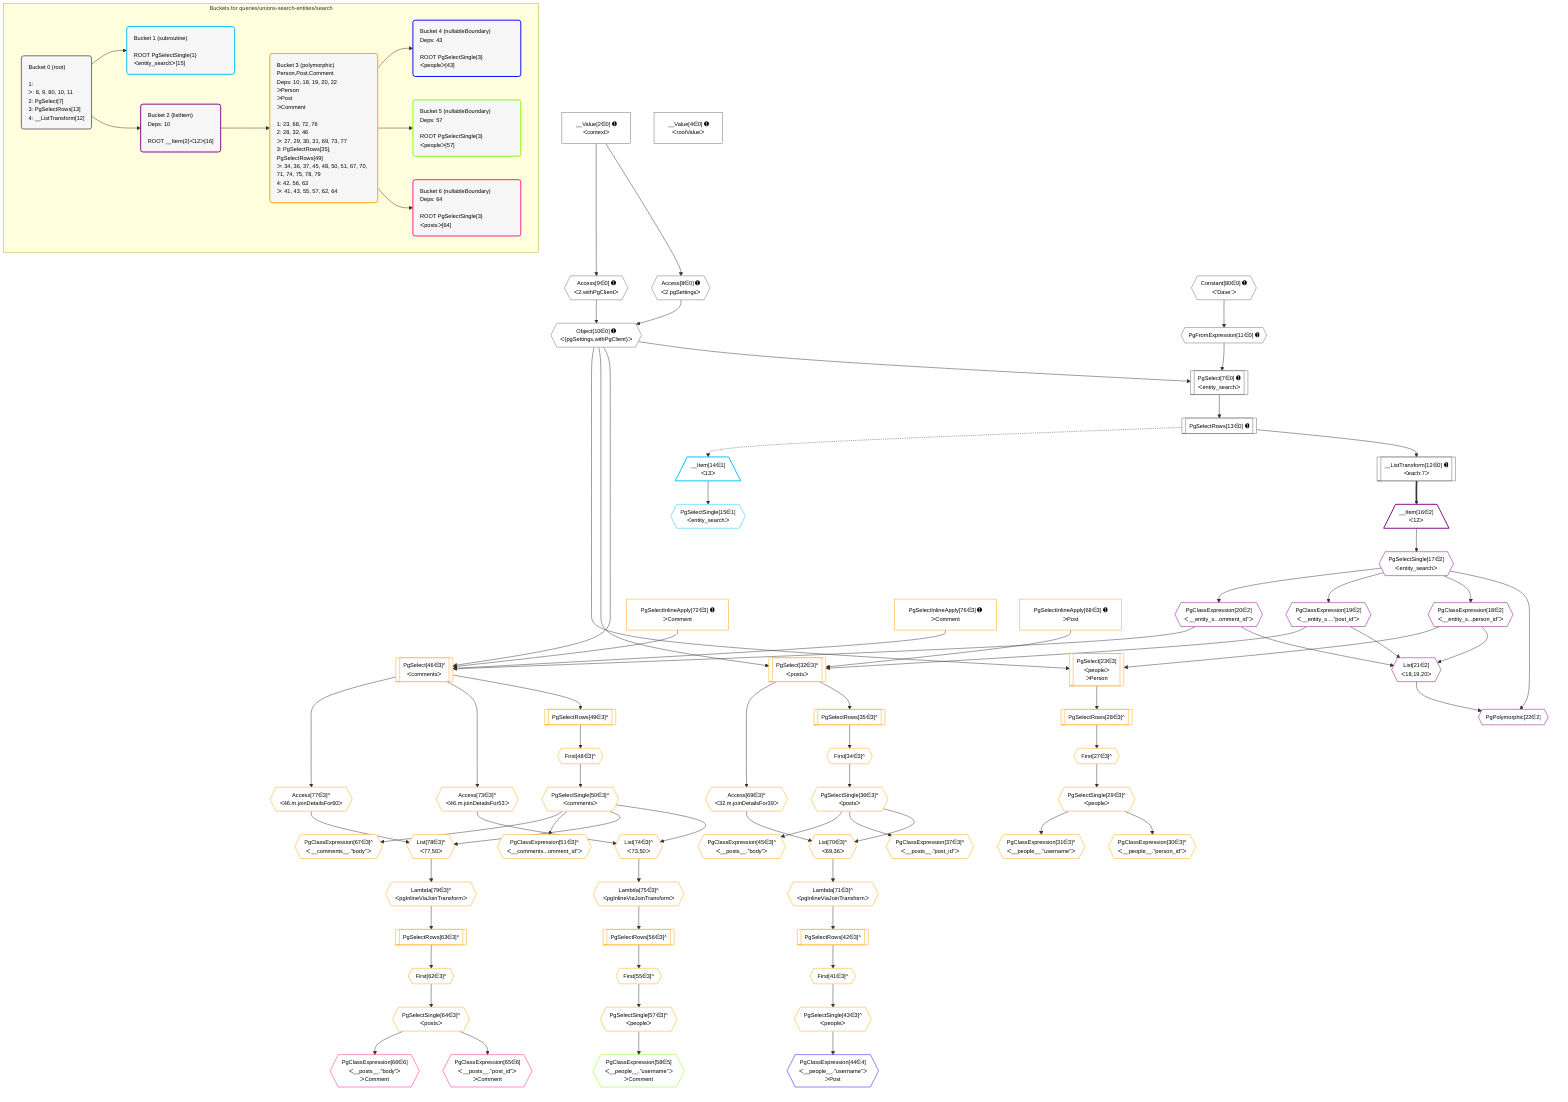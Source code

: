 %%{init: {'themeVariables': { 'fontSize': '12px'}}}%%
graph TD
    classDef path fill:#eee,stroke:#000,color:#000
    classDef plan fill:#fff,stroke-width:1px,color:#000
    classDef itemplan fill:#fff,stroke-width:2px,color:#000
    classDef unbatchedplan fill:#dff,stroke-width:1px,color:#000
    classDef sideeffectplan fill:#fcc,stroke-width:2px,color:#000
    classDef bucket fill:#f6f6f6,color:#000,stroke-width:2px,text-align:left


    %% plan dependencies
    PgSelect7[["PgSelect[7∈0] ➊<br />ᐸentity_searchᐳ"]]:::plan
    Object10{{"Object[10∈0] ➊<br />ᐸ{pgSettings,withPgClient}ᐳ"}}:::plan
    PgFromExpression11{{"PgFromExpression[11∈0] ➊"}}:::plan
    Object10 & PgFromExpression11 --> PgSelect7
    Access8{{"Access[8∈0] ➊<br />ᐸ2.pgSettingsᐳ"}}:::plan
    Access9{{"Access[9∈0] ➊<br />ᐸ2.withPgClientᐳ"}}:::plan
    Access8 & Access9 --> Object10
    __Value2["__Value[2∈0] ➊<br />ᐸcontextᐳ"]:::plan
    __Value2 --> Access8
    __Value2 --> Access9
    Constant80{{"Constant[80∈0] ➊<br />ᐸ'Dave'ᐳ"}}:::plan
    Constant80 --> PgFromExpression11
    __ListTransform12[["__ListTransform[12∈0] ➊<br />ᐸeach:7ᐳ"]]:::plan
    PgSelectRows13[["PgSelectRows[13∈0] ➊"]]:::plan
    PgSelectRows13 --> __ListTransform12
    PgSelect7 --> PgSelectRows13
    __Value4["__Value[4∈0] ➊<br />ᐸrootValueᐳ"]:::plan
    __Item14[/"__Item[14∈1]<br />ᐸ13ᐳ"\]:::itemplan
    PgSelectRows13 -.-> __Item14
    PgSelectSingle15{{"PgSelectSingle[15∈1]<br />ᐸentity_searchᐳ"}}:::plan
    __Item14 --> PgSelectSingle15
    List21{{"List[21∈2]<br />ᐸ18,19,20ᐳ"}}:::plan
    PgClassExpression18{{"PgClassExpression[18∈2]<br />ᐸ__entity_s...person_id”ᐳ"}}:::plan
    PgClassExpression19{{"PgClassExpression[19∈2]<br />ᐸ__entity_s....”post_id”ᐳ"}}:::plan
    PgClassExpression20{{"PgClassExpression[20∈2]<br />ᐸ__entity_s...omment_id”ᐳ"}}:::plan
    PgClassExpression18 & PgClassExpression19 & PgClassExpression20 --> List21
    PgPolymorphic22{{"PgPolymorphic[22∈2]"}}:::plan
    PgSelectSingle17{{"PgSelectSingle[17∈2]<br />ᐸentity_searchᐳ"}}:::plan
    PgSelectSingle17 & List21 --> PgPolymorphic22
    __Item16[/"__Item[16∈2]<br />ᐸ12ᐳ"\]:::itemplan
    __ListTransform12 ==> __Item16
    __Item16 --> PgSelectSingle17
    PgSelectSingle17 --> PgClassExpression18
    PgSelectSingle17 --> PgClassExpression19
    PgSelectSingle17 --> PgClassExpression20
    PgSelect46[["PgSelect[46∈3]^<br />ᐸcommentsᐳ"]]:::plan
    PgSelectInlineApply72["PgSelectInlineApply[72∈3] ➊<br />ᐳComment"]:::plan
    PgSelectInlineApply76["PgSelectInlineApply[76∈3] ➊<br />ᐳComment"]:::plan
    Object10 & PgClassExpression20 & PgSelectInlineApply72 & PgSelectInlineApply76 --> PgSelect46
    PgSelect32[["PgSelect[32∈3]^<br />ᐸpostsᐳ"]]:::plan
    PgSelectInlineApply68["PgSelectInlineApply[68∈3] ➊<br />ᐳPost"]:::plan
    Object10 & PgClassExpression19 & PgSelectInlineApply68 --> PgSelect32
    PgSelect23[["PgSelect[23∈3]<br />ᐸpeopleᐳ<br />ᐳPerson"]]:::plan
    Object10 & PgClassExpression18 --> PgSelect23
    List70{{"List[70∈3]^<br />ᐸ69,36ᐳ"}}:::plan
    Access69{{"Access[69∈3]^<br />ᐸ32.m.joinDetailsFor39ᐳ"}}:::plan
    PgSelectSingle36{{"PgSelectSingle[36∈3]^<br />ᐸpostsᐳ"}}:::plan
    Access69 & PgSelectSingle36 --> List70
    List74{{"List[74∈3]^<br />ᐸ73,50ᐳ"}}:::plan
    Access73{{"Access[73∈3]^<br />ᐸ46.m.joinDetailsFor53ᐳ"}}:::plan
    PgSelectSingle50{{"PgSelectSingle[50∈3]^<br />ᐸcommentsᐳ"}}:::plan
    Access73 & PgSelectSingle50 --> List74
    List78{{"List[78∈3]^<br />ᐸ77,50ᐳ"}}:::plan
    Access77{{"Access[77∈3]^<br />ᐸ46.m.joinDetailsFor60ᐳ"}}:::plan
    Access77 & PgSelectSingle50 --> List78
    First27{{"First[27∈3]^"}}:::plan
    PgSelectRows28[["PgSelectRows[28∈3]^"]]:::plan
    PgSelectRows28 --> First27
    PgSelect23 --> PgSelectRows28
    PgSelectSingle29{{"PgSelectSingle[29∈3]^<br />ᐸpeopleᐳ"}}:::plan
    First27 --> PgSelectSingle29
    PgClassExpression30{{"PgClassExpression[30∈3]^<br />ᐸ__people__.”person_id”ᐳ"}}:::plan
    PgSelectSingle29 --> PgClassExpression30
    PgClassExpression31{{"PgClassExpression[31∈3]^<br />ᐸ__people__.”username”ᐳ"}}:::plan
    PgSelectSingle29 --> PgClassExpression31
    First34{{"First[34∈3]^"}}:::plan
    PgSelectRows35[["PgSelectRows[35∈3]^"]]:::plan
    PgSelectRows35 --> First34
    PgSelect32 --> PgSelectRows35
    First34 --> PgSelectSingle36
    PgClassExpression37{{"PgClassExpression[37∈3]^<br />ᐸ__posts__.”post_id”ᐳ"}}:::plan
    PgSelectSingle36 --> PgClassExpression37
    First41{{"First[41∈3]^"}}:::plan
    PgSelectRows42[["PgSelectRows[42∈3]^"]]:::plan
    PgSelectRows42 --> First41
    Lambda71{{"Lambda[71∈3]^<br />ᐸpgInlineViaJoinTransformᐳ"}}:::plan
    Lambda71 --> PgSelectRows42
    PgSelectSingle43{{"PgSelectSingle[43∈3]^<br />ᐸpeopleᐳ"}}:::plan
    First41 --> PgSelectSingle43
    PgClassExpression45{{"PgClassExpression[45∈3]^<br />ᐸ__posts__.”body”ᐳ"}}:::plan
    PgSelectSingle36 --> PgClassExpression45
    First48{{"First[48∈3]^"}}:::plan
    PgSelectRows49[["PgSelectRows[49∈3]^"]]:::plan
    PgSelectRows49 --> First48
    PgSelect46 --> PgSelectRows49
    First48 --> PgSelectSingle50
    PgClassExpression51{{"PgClassExpression[51∈3]^<br />ᐸ__comments...omment_id”ᐳ"}}:::plan
    PgSelectSingle50 --> PgClassExpression51
    First55{{"First[55∈3]^"}}:::plan
    PgSelectRows56[["PgSelectRows[56∈3]^"]]:::plan
    PgSelectRows56 --> First55
    Lambda75{{"Lambda[75∈3]^<br />ᐸpgInlineViaJoinTransformᐳ"}}:::plan
    Lambda75 --> PgSelectRows56
    PgSelectSingle57{{"PgSelectSingle[57∈3]^<br />ᐸpeopleᐳ"}}:::plan
    First55 --> PgSelectSingle57
    First62{{"First[62∈3]^"}}:::plan
    PgSelectRows63[["PgSelectRows[63∈3]^"]]:::plan
    PgSelectRows63 --> First62
    Lambda79{{"Lambda[79∈3]^<br />ᐸpgInlineViaJoinTransformᐳ"}}:::plan
    Lambda79 --> PgSelectRows63
    PgSelectSingle64{{"PgSelectSingle[64∈3]^<br />ᐸpostsᐳ"}}:::plan
    First62 --> PgSelectSingle64
    PgClassExpression67{{"PgClassExpression[67∈3]^<br />ᐸ__comments__.”body”ᐳ"}}:::plan
    PgSelectSingle50 --> PgClassExpression67
    PgSelect32 --> Access69
    List70 --> Lambda71
    PgSelect46 --> Access73
    List74 --> Lambda75
    PgSelect46 --> Access77
    List78 --> Lambda79
    PgClassExpression44{{"PgClassExpression[44∈4]<br />ᐸ__people__.”username”ᐳ<br />ᐳPost"}}:::plan
    PgSelectSingle43 --> PgClassExpression44
    PgClassExpression58{{"PgClassExpression[58∈5]<br />ᐸ__people__.”username”ᐳ<br />ᐳComment"}}:::plan
    PgSelectSingle57 --> PgClassExpression58
    PgClassExpression65{{"PgClassExpression[65∈6]<br />ᐸ__posts__.”post_id”ᐳ<br />ᐳComment"}}:::plan
    PgSelectSingle64 --> PgClassExpression65
    PgClassExpression66{{"PgClassExpression[66∈6]<br />ᐸ__posts__.”body”ᐳ<br />ᐳComment"}}:::plan
    PgSelectSingle64 --> PgClassExpression66

    %% define steps

    subgraph "Buckets for queries/unions-search-entities/search"
    Bucket0("Bucket 0 (root)<br /><br />1: <br />ᐳ: 8, 9, 80, 10, 11<br />2: PgSelect[7]<br />3: PgSelectRows[13]<br />4: __ListTransform[12]"):::bucket
    classDef bucket0 stroke:#696969
    class Bucket0,__Value2,__Value4,PgSelect7,Access8,Access9,Object10,PgFromExpression11,__ListTransform12,PgSelectRows13,Constant80 bucket0
    Bucket1("Bucket 1 (subroutine)<br /><br />ROOT PgSelectSingle{1}ᐸentity_searchᐳ[15]"):::bucket
    classDef bucket1 stroke:#00bfff
    class Bucket1,__Item14,PgSelectSingle15 bucket1
    Bucket2("Bucket 2 (listItem)<br />Deps: 10<br /><br />ROOT __Item{2}ᐸ12ᐳ[16]"):::bucket
    classDef bucket2 stroke:#7f007f
    class Bucket2,__Item16,PgSelectSingle17,PgClassExpression18,PgClassExpression19,PgClassExpression20,List21,PgPolymorphic22 bucket2
    Bucket3("Bucket 3 (polymorphic)<br />Person,Post,Comment<br />Deps: 10, 18, 19, 20, 22<br />ᐳPerson<br />ᐳPost<br />ᐳComment<br /><br />1: 23, 68, 72, 76<br />2: 28, 32, 46<br />ᐳ: 27, 29, 30, 31, 69, 73, 77<br />3: PgSelectRows[35], PgSelectRows[49]<br />ᐳ: 34, 36, 37, 45, 48, 50, 51, 67, 70, 71, 74, 75, 78, 79<br />4: 42, 56, 63<br />ᐳ: 41, 43, 55, 57, 62, 64"):::bucket
    classDef bucket3 stroke:#ffa500
    class Bucket3,PgSelect23,First27,PgSelectRows28,PgSelectSingle29,PgClassExpression30,PgClassExpression31,PgSelect32,First34,PgSelectRows35,PgSelectSingle36,PgClassExpression37,First41,PgSelectRows42,PgSelectSingle43,PgClassExpression45,PgSelect46,First48,PgSelectRows49,PgSelectSingle50,PgClassExpression51,First55,PgSelectRows56,PgSelectSingle57,First62,PgSelectRows63,PgSelectSingle64,PgClassExpression67,PgSelectInlineApply68,Access69,List70,Lambda71,PgSelectInlineApply72,Access73,List74,Lambda75,PgSelectInlineApply76,Access77,List78,Lambda79 bucket3
    Bucket4("Bucket 4 (nullableBoundary)<br />Deps: 43<br /><br />ROOT PgSelectSingle{3}ᐸpeopleᐳ[43]"):::bucket
    classDef bucket4 stroke:#0000ff
    class Bucket4,PgClassExpression44 bucket4
    Bucket5("Bucket 5 (nullableBoundary)<br />Deps: 57<br /><br />ROOT PgSelectSingle{3}ᐸpeopleᐳ[57]"):::bucket
    classDef bucket5 stroke:#7fff00
    class Bucket5,PgClassExpression58 bucket5
    Bucket6("Bucket 6 (nullableBoundary)<br />Deps: 64<br /><br />ROOT PgSelectSingle{3}ᐸpostsᐳ[64]"):::bucket
    classDef bucket6 stroke:#ff1493
    class Bucket6,PgClassExpression65,PgClassExpression66 bucket6
    Bucket0 --> Bucket1 & Bucket2
    Bucket2 --> Bucket3
    Bucket3 --> Bucket4 & Bucket5 & Bucket6
    end